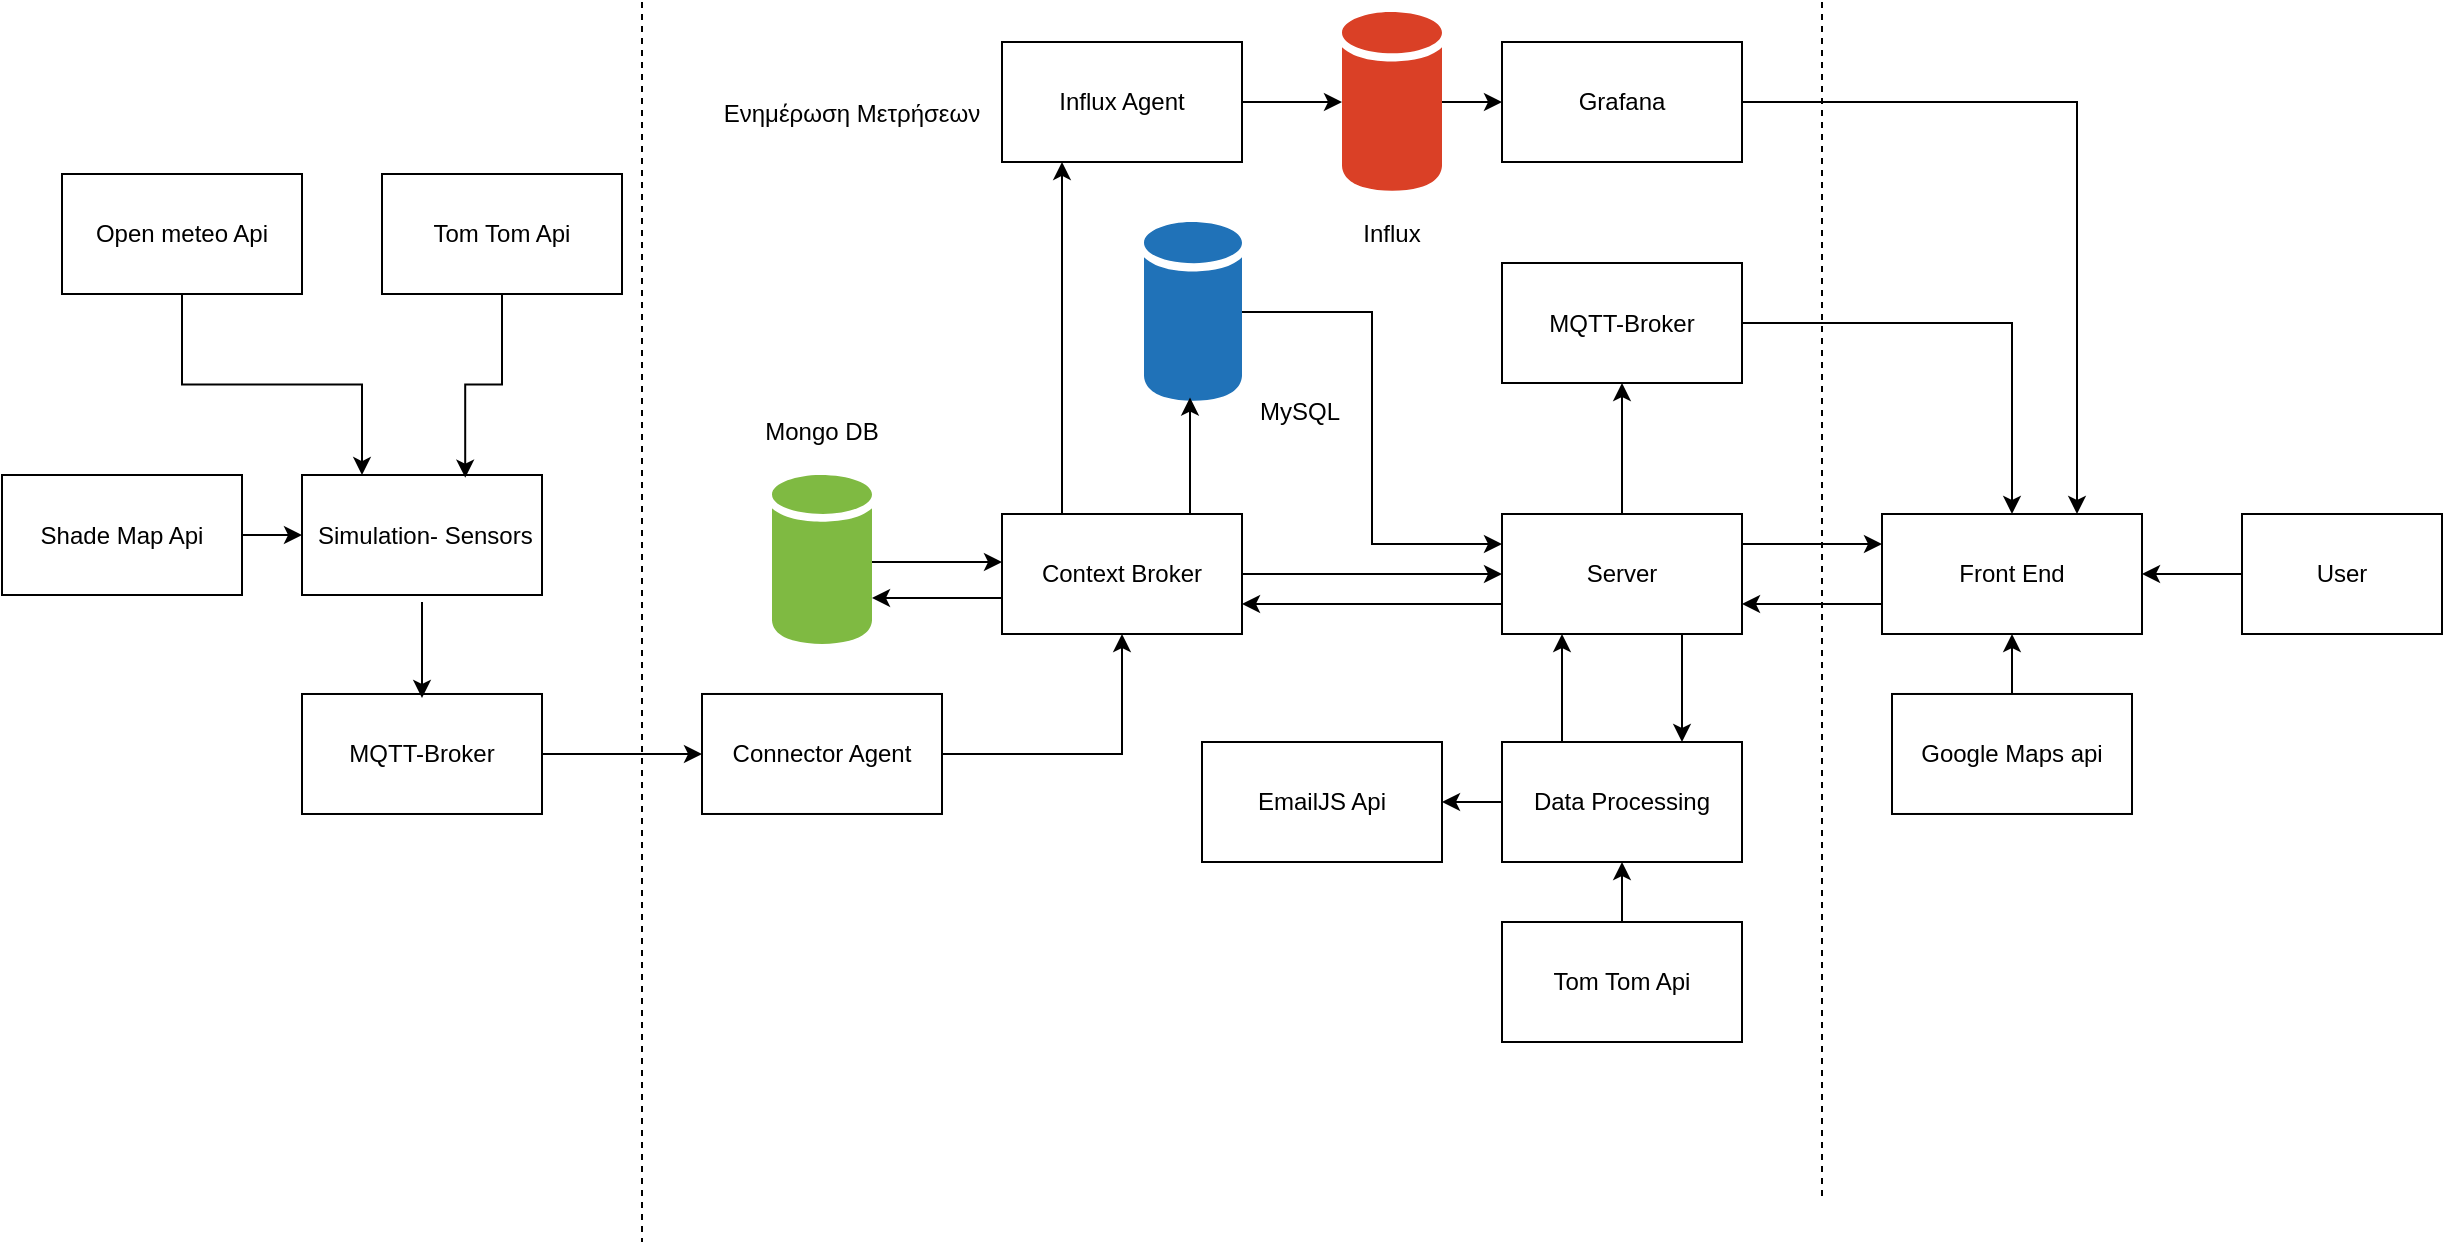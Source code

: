 <mxfile version="26.0.13">
  <diagram name="Σελίδα-1" id="i7qNrUpRXzwxiMrxnKOg">
    <mxGraphModel dx="1268" dy="593" grid="1" gridSize="10" guides="1" tooltips="1" connect="1" arrows="1" fold="1" page="1" pageScale="1" pageWidth="827" pageHeight="1169" math="0" shadow="0">
      <root>
        <mxCell id="0" />
        <mxCell id="1" parent="0" />
        <mxCell id="HlTSLUwso9jIvX0Uofq5-33" value="" style="edgeStyle=orthogonalEdgeStyle;rounded=0;orthogonalLoop=1;jettySize=auto;html=1;" parent="1" source="NFW7nQOXXXlPpSmHHsXy-2" target="tZUy_Ip7p2qumZ7Wz-Hu-6" edge="1">
          <mxGeometry relative="1" as="geometry" />
        </mxCell>
        <mxCell id="NFW7nQOXXXlPpSmHHsXy-2" value="MQTT-Broker" style="rounded=0;whiteSpace=wrap;html=1;" parent="1" vertex="1">
          <mxGeometry x="150" y="345.995" width="120" height="60" as="geometry" />
        </mxCell>
        <mxCell id="Z936jGtDY5OHD1fKAw9_-10" style="edgeStyle=orthogonalEdgeStyle;rounded=0;orthogonalLoop=1;jettySize=auto;html=1;exitX=1;exitY=0.5;exitDx=0;exitDy=0;entryX=0.75;entryY=0;entryDx=0;entryDy=0;" parent="1" source="NFW7nQOXXXlPpSmHHsXy-4" target="NFW7nQOXXXlPpSmHHsXy-8" edge="1">
          <mxGeometry relative="1" as="geometry" />
        </mxCell>
        <mxCell id="NFW7nQOXXXlPpSmHHsXy-4" value="Grafana" style="rounded=0;whiteSpace=wrap;html=1;" parent="1" vertex="1">
          <mxGeometry x="750" y="20" width="120" height="60" as="geometry" />
        </mxCell>
        <mxCell id="HlTSLUwso9jIvX0Uofq5-45" value="" style="edgeStyle=orthogonalEdgeStyle;rounded=0;orthogonalLoop=1;jettySize=auto;html=1;" parent="1" edge="1">
          <mxGeometry relative="1" as="geometry">
            <mxPoint x="500" y="298" as="sourcePoint" />
            <mxPoint x="435" y="298" as="targetPoint" />
          </mxGeometry>
        </mxCell>
        <mxCell id="Z936jGtDY5OHD1fKAw9_-9" style="edgeStyle=orthogonalEdgeStyle;rounded=0;orthogonalLoop=1;jettySize=auto;html=1;exitX=0.25;exitY=0;exitDx=0;exitDy=0;entryX=0.25;entryY=1;entryDx=0;entryDy=0;" parent="1" source="NFW7nQOXXXlPpSmHHsXy-5" target="HlTSLUwso9jIvX0Uofq5-3" edge="1">
          <mxGeometry relative="1" as="geometry" />
        </mxCell>
        <mxCell id="Z936jGtDY5OHD1fKAw9_-13" style="edgeStyle=orthogonalEdgeStyle;rounded=0;orthogonalLoop=1;jettySize=auto;html=1;exitX=1;exitY=0.5;exitDx=0;exitDy=0;entryX=0;entryY=0.5;entryDx=0;entryDy=0;" parent="1" source="NFW7nQOXXXlPpSmHHsXy-5" target="NFW7nQOXXXlPpSmHHsXy-6" edge="1">
          <mxGeometry relative="1" as="geometry" />
        </mxCell>
        <mxCell id="NFW7nQOXXXlPpSmHHsXy-5" value="Context Broker" style="rounded=0;whiteSpace=wrap;html=1;" parent="1" vertex="1">
          <mxGeometry x="500" y="256" width="120" height="60" as="geometry" />
        </mxCell>
        <mxCell id="HlTSLUwso9jIvX0Uofq5-60" style="edgeStyle=orthogonalEdgeStyle;rounded=0;orthogonalLoop=1;jettySize=auto;html=1;exitX=0.75;exitY=1;exitDx=0;exitDy=0;entryX=0.75;entryY=0;entryDx=0;entryDy=0;" parent="1" source="NFW7nQOXXXlPpSmHHsXy-6" target="HlTSLUwso9jIvX0Uofq5-7" edge="1">
          <mxGeometry relative="1" as="geometry" />
        </mxCell>
        <mxCell id="HlTSLUwso9jIvX0Uofq5-66" style="edgeStyle=orthogonalEdgeStyle;rounded=0;orthogonalLoop=1;jettySize=auto;html=1;exitX=0.5;exitY=0;exitDx=0;exitDy=0;" parent="1" source="NFW7nQOXXXlPpSmHHsXy-6" edge="1">
          <mxGeometry relative="1" as="geometry">
            <mxPoint x="810" y="255.857" as="targetPoint" />
          </mxGeometry>
        </mxCell>
        <mxCell id="HlTSLUwso9jIvX0Uofq5-67" value="" style="edgeStyle=orthogonalEdgeStyle;rounded=0;orthogonalLoop=1;jettySize=auto;html=1;" parent="1" source="NFW7nQOXXXlPpSmHHsXy-6" target="HlTSLUwso9jIvX0Uofq5-10" edge="1">
          <mxGeometry relative="1" as="geometry" />
        </mxCell>
        <mxCell id="HlTSLUwso9jIvX0Uofq5-71" style="edgeStyle=orthogonalEdgeStyle;rounded=0;orthogonalLoop=1;jettySize=auto;html=1;exitX=1;exitY=0.25;exitDx=0;exitDy=0;entryX=0;entryY=0.25;entryDx=0;entryDy=0;" parent="1" source="NFW7nQOXXXlPpSmHHsXy-6" target="NFW7nQOXXXlPpSmHHsXy-8" edge="1">
          <mxGeometry relative="1" as="geometry" />
        </mxCell>
        <mxCell id="Z936jGtDY5OHD1fKAw9_-14" style="edgeStyle=orthogonalEdgeStyle;rounded=0;orthogonalLoop=1;jettySize=auto;html=1;exitX=0;exitY=0.75;exitDx=0;exitDy=0;entryX=1;entryY=0.75;entryDx=0;entryDy=0;" parent="1" source="NFW7nQOXXXlPpSmHHsXy-6" target="NFW7nQOXXXlPpSmHHsXy-5" edge="1">
          <mxGeometry relative="1" as="geometry" />
        </mxCell>
        <mxCell id="NFW7nQOXXXlPpSmHHsXy-6" value="Server" style="rounded=0;whiteSpace=wrap;html=1;" parent="1" vertex="1">
          <mxGeometry x="750" y="256" width="120" height="60" as="geometry" />
        </mxCell>
        <mxCell id="HlTSLUwso9jIvX0Uofq5-72" style="edgeStyle=orthogonalEdgeStyle;rounded=0;orthogonalLoop=1;jettySize=auto;html=1;exitX=0;exitY=0.75;exitDx=0;exitDy=0;entryX=1;entryY=0.75;entryDx=0;entryDy=0;" parent="1" source="NFW7nQOXXXlPpSmHHsXy-8" target="NFW7nQOXXXlPpSmHHsXy-6" edge="1">
          <mxGeometry relative="1" as="geometry" />
        </mxCell>
        <mxCell id="NFW7nQOXXXlPpSmHHsXy-8" value="Front End" style="rounded=0;whiteSpace=wrap;html=1;" parent="1" vertex="1">
          <mxGeometry x="940" y="256" width="130" height="60" as="geometry" />
        </mxCell>
        <mxCell id="NFW7nQOXXXlPpSmHHsXy-18" value="&lt;div&gt;Ενημέρωση Μετρήσεων&lt;/div&gt;" style="text;html=1;align=center;verticalAlign=middle;whiteSpace=wrap;rounded=0;" parent="1" vertex="1">
          <mxGeometry x="340" y="41.25" width="170" height="30" as="geometry" />
        </mxCell>
        <mxCell id="tZUy_Ip7p2qumZ7Wz-Hu-5" value="&amp;nbsp;Simulation- Sensors" style="rounded=0;whiteSpace=wrap;html=1;" parent="1" vertex="1">
          <mxGeometry x="150" y="236.502" width="120" height="60" as="geometry" />
        </mxCell>
        <mxCell id="HlTSLUwso9jIvX0Uofq5-34" style="edgeStyle=orthogonalEdgeStyle;rounded=0;orthogonalLoop=1;jettySize=auto;html=1;exitX=1;exitY=0.5;exitDx=0;exitDy=0;entryX=0.5;entryY=1;entryDx=0;entryDy=0;" parent="1" source="tZUy_Ip7p2qumZ7Wz-Hu-6" target="NFW7nQOXXXlPpSmHHsXy-5" edge="1">
          <mxGeometry relative="1" as="geometry" />
        </mxCell>
        <mxCell id="tZUy_Ip7p2qumZ7Wz-Hu-6" value="Connector Agent" style="rounded=0;whiteSpace=wrap;html=1;" parent="1" vertex="1">
          <mxGeometry x="350" y="345.99" width="120" height="60" as="geometry" />
        </mxCell>
        <mxCell id="Z936jGtDY5OHD1fKAw9_-15" style="edgeStyle=orthogonalEdgeStyle;rounded=0;orthogonalLoop=1;jettySize=auto;html=1;exitX=0.5;exitY=0;exitDx=0;exitDy=0;entryX=0.5;entryY=1;entryDx=0;entryDy=0;" parent="1" source="tZUy_Ip7p2qumZ7Wz-Hu-20" target="NFW7nQOXXXlPpSmHHsXy-8" edge="1">
          <mxGeometry relative="1" as="geometry" />
        </mxCell>
        <mxCell id="tZUy_Ip7p2qumZ7Wz-Hu-20" value="Google Maps api" style="rounded=0;whiteSpace=wrap;html=1;" parent="1" vertex="1">
          <mxGeometry x="945" y="345.99" width="120" height="60" as="geometry" />
        </mxCell>
        <mxCell id="luszvrBlaaxF_lcdLk_Y-6" style="edgeStyle=orthogonalEdgeStyle;rounded=0;orthogonalLoop=1;jettySize=auto;html=1;exitX=0.5;exitY=1;exitDx=0;exitDy=0;entryX=0.25;entryY=0;entryDx=0;entryDy=0;" edge="1" parent="1" source="tZUy_Ip7p2qumZ7Wz-Hu-23" target="tZUy_Ip7p2qumZ7Wz-Hu-5">
          <mxGeometry relative="1" as="geometry" />
        </mxCell>
        <mxCell id="tZUy_Ip7p2qumZ7Wz-Hu-23" value="Open meteo Api" style="rounded=0;whiteSpace=wrap;html=1;" parent="1" vertex="1">
          <mxGeometry x="30" y="86.002" width="120" height="60" as="geometry" />
        </mxCell>
        <mxCell id="HlTSLUwso9jIvX0Uofq5-70" value="" style="edgeStyle=orthogonalEdgeStyle;rounded=0;orthogonalLoop=1;jettySize=auto;html=1;" parent="1" source="tZUy_Ip7p2qumZ7Wz-Hu-34" target="NFW7nQOXXXlPpSmHHsXy-8" edge="1">
          <mxGeometry relative="1" as="geometry" />
        </mxCell>
        <mxCell id="tZUy_Ip7p2qumZ7Wz-Hu-34" value="User" style="rounded=0;whiteSpace=wrap;html=1;" parent="1" vertex="1">
          <mxGeometry x="1120" y="256" width="100" height="60" as="geometry" />
        </mxCell>
        <mxCell id="HlTSLUwso9jIvX0Uofq5-42" value="" style="edgeStyle=orthogonalEdgeStyle;rounded=0;orthogonalLoop=1;jettySize=auto;html=1;" parent="1" source="HlTSLUwso9jIvX0Uofq5-3" target="HlTSLUwso9jIvX0Uofq5-41" edge="1">
          <mxGeometry relative="1" as="geometry" />
        </mxCell>
        <mxCell id="HlTSLUwso9jIvX0Uofq5-3" value="Influx Agent" style="rounded=0;whiteSpace=wrap;html=1;" parent="1" vertex="1">
          <mxGeometry x="500" y="19.999" width="120" height="60" as="geometry" />
        </mxCell>
        <mxCell id="HlTSLUwso9jIvX0Uofq5-59" style="edgeStyle=orthogonalEdgeStyle;rounded=0;orthogonalLoop=1;jettySize=auto;html=1;exitX=0.25;exitY=0;exitDx=0;exitDy=0;entryX=0.25;entryY=1;entryDx=0;entryDy=0;" parent="1" source="HlTSLUwso9jIvX0Uofq5-7" target="NFW7nQOXXXlPpSmHHsXy-6" edge="1">
          <mxGeometry relative="1" as="geometry" />
        </mxCell>
        <mxCell id="Z936jGtDY5OHD1fKAw9_-19" value="" style="edgeStyle=orthogonalEdgeStyle;rounded=0;orthogonalLoop=1;jettySize=auto;html=1;" parent="1" source="HlTSLUwso9jIvX0Uofq5-7" target="Z936jGtDY5OHD1fKAw9_-17" edge="1">
          <mxGeometry relative="1" as="geometry" />
        </mxCell>
        <mxCell id="HlTSLUwso9jIvX0Uofq5-7" value="Data Processing" style="rounded=0;whiteSpace=wrap;html=1;" parent="1" vertex="1">
          <mxGeometry x="750" y="370" width="120" height="60" as="geometry" />
        </mxCell>
        <mxCell id="HlTSLUwso9jIvX0Uofq5-68" style="edgeStyle=orthogonalEdgeStyle;rounded=0;orthogonalLoop=1;jettySize=auto;html=1;exitX=1;exitY=0.5;exitDx=0;exitDy=0;entryX=0.5;entryY=0;entryDx=0;entryDy=0;" parent="1" source="HlTSLUwso9jIvX0Uofq5-10" target="NFW7nQOXXXlPpSmHHsXy-8" edge="1">
          <mxGeometry relative="1" as="geometry" />
        </mxCell>
        <mxCell id="HlTSLUwso9jIvX0Uofq5-10" value="MQTT-Broker" style="rounded=0;whiteSpace=wrap;html=1;" parent="1" vertex="1">
          <mxGeometry x="750" y="130.5" width="120" height="60" as="geometry" />
        </mxCell>
        <mxCell id="HlTSLUwso9jIvX0Uofq5-46" value="" style="edgeStyle=orthogonalEdgeStyle;rounded=0;orthogonalLoop=1;jettySize=auto;html=1;" parent="1" edge="1">
          <mxGeometry relative="1" as="geometry">
            <mxPoint x="435" y="280" as="sourcePoint" />
            <mxPoint x="500" y="280" as="targetPoint" />
          </mxGeometry>
        </mxCell>
        <mxCell id="HlTSLUwso9jIvX0Uofq5-35" value="" style="sketch=0;shadow=0;dashed=0;html=1;strokeColor=none;labelPosition=center;verticalLabelPosition=bottom;verticalAlign=top;outlineConnect=0;align=center;shape=mxgraph.office.databases.database;fillColor=#7FBA42;" parent="1" vertex="1">
          <mxGeometry x="385" y="236.5" width="50" height="85" as="geometry" />
        </mxCell>
        <mxCell id="HlTSLUwso9jIvX0Uofq5-38" value="Mongo DB" style="text;html=1;align=center;verticalAlign=middle;whiteSpace=wrap;rounded=0;" parent="1" vertex="1">
          <mxGeometry x="380" y="200" width="60" height="30" as="geometry" />
        </mxCell>
        <mxCell id="HlTSLUwso9jIvX0Uofq5-63" value="" style="edgeStyle=orthogonalEdgeStyle;rounded=0;orthogonalLoop=1;jettySize=auto;html=1;" parent="1" source="HlTSLUwso9jIvX0Uofq5-41" target="NFW7nQOXXXlPpSmHHsXy-4" edge="1">
          <mxGeometry relative="1" as="geometry" />
        </mxCell>
        <mxCell id="HlTSLUwso9jIvX0Uofq5-41" value="" style="sketch=0;shadow=0;dashed=0;html=1;strokeColor=none;labelPosition=center;verticalLabelPosition=bottom;verticalAlign=top;outlineConnect=0;align=center;shape=mxgraph.office.databases.database;fillColor=#DA4026;" parent="1" vertex="1">
          <mxGeometry x="670" y="5" width="50" height="90" as="geometry" />
        </mxCell>
        <mxCell id="HlTSLUwso9jIvX0Uofq5-43" value="Influx" style="text;html=1;align=center;verticalAlign=middle;whiteSpace=wrap;rounded=0;" parent="1" vertex="1">
          <mxGeometry x="665" y="101" width="60" height="30" as="geometry" />
        </mxCell>
        <mxCell id="Z936jGtDY5OHD1fKAw9_-11" style="edgeStyle=orthogonalEdgeStyle;rounded=0;orthogonalLoop=1;jettySize=auto;html=1;entryX=0;entryY=0.25;entryDx=0;entryDy=0;" parent="1" source="HlTSLUwso9jIvX0Uofq5-47" target="NFW7nQOXXXlPpSmHHsXy-6" edge="1">
          <mxGeometry relative="1" as="geometry" />
        </mxCell>
        <mxCell id="HlTSLUwso9jIvX0Uofq5-47" value="" style="sketch=0;shadow=0;dashed=0;html=1;strokeColor=none;labelPosition=center;verticalLabelPosition=bottom;verticalAlign=top;outlineConnect=0;align=center;shape=mxgraph.office.databases.database;fillColor=#2072B8;" parent="1" vertex="1">
          <mxGeometry x="571" y="110" width="49" height="90" as="geometry" />
        </mxCell>
        <mxCell id="HlTSLUwso9jIvX0Uofq5-49" value="MySQL" style="text;html=1;align=center;verticalAlign=middle;whiteSpace=wrap;rounded=0;" parent="1" vertex="1">
          <mxGeometry x="619" y="190" width="60" height="30" as="geometry" />
        </mxCell>
        <mxCell id="HlTSLUwso9jIvX0Uofq5-64" value="" style="endArrow=none;dashed=1;html=1;rounded=0;" parent="1" edge="1">
          <mxGeometry width="50" height="50" relative="1" as="geometry">
            <mxPoint x="320" as="sourcePoint" />
            <mxPoint x="320" y="620" as="targetPoint" />
          </mxGeometry>
        </mxCell>
        <mxCell id="HlTSLUwso9jIvX0Uofq5-65" value="" style="endArrow=none;dashed=1;html=1;rounded=0;" parent="1" edge="1">
          <mxGeometry width="50" height="50" relative="1" as="geometry">
            <mxPoint x="910" as="sourcePoint" />
            <mxPoint x="910" y="600" as="targetPoint" />
          </mxGeometry>
        </mxCell>
        <mxCell id="Z936jGtDY5OHD1fKAw9_-1" value="Tom Tom Api" style="rounded=0;whiteSpace=wrap;html=1;" parent="1" vertex="1">
          <mxGeometry x="190" y="86.002" width="120" height="60" as="geometry" />
        </mxCell>
        <mxCell id="Z936jGtDY5OHD1fKAw9_-6" value="" style="endArrow=classic;html=1;rounded=0;" parent="1" edge="1">
          <mxGeometry width="50" height="50" relative="1" as="geometry">
            <mxPoint x="594" y="256" as="sourcePoint" />
            <mxPoint x="594" y="197.75" as="targetPoint" />
          </mxGeometry>
        </mxCell>
        <mxCell id="Z936jGtDY5OHD1fKAw9_-18" value="" style="edgeStyle=orthogonalEdgeStyle;rounded=0;orthogonalLoop=1;jettySize=auto;html=1;" parent="1" source="Z936jGtDY5OHD1fKAw9_-16" target="HlTSLUwso9jIvX0Uofq5-7" edge="1">
          <mxGeometry relative="1" as="geometry" />
        </mxCell>
        <mxCell id="Z936jGtDY5OHD1fKAw9_-16" value="Tom Tom Api" style="rounded=0;whiteSpace=wrap;html=1;" parent="1" vertex="1">
          <mxGeometry x="750" y="460" width="120" height="60" as="geometry" />
        </mxCell>
        <mxCell id="Z936jGtDY5OHD1fKAw9_-17" value="EmailJS Api" style="rounded=0;whiteSpace=wrap;html=1;" parent="1" vertex="1">
          <mxGeometry x="600" y="370" width="120" height="60" as="geometry" />
        </mxCell>
        <mxCell id="_zL6bIKclDKSYY2EjrZ9-3" style="edgeStyle=orthogonalEdgeStyle;rounded=0;orthogonalLoop=1;jettySize=auto;html=1;exitX=0.5;exitY=1;exitDx=0;exitDy=0;entryX=0.68;entryY=0.022;entryDx=0;entryDy=0;entryPerimeter=0;" parent="1" source="Z936jGtDY5OHD1fKAw9_-1" target="tZUy_Ip7p2qumZ7Wz-Hu-5" edge="1">
          <mxGeometry relative="1" as="geometry" />
        </mxCell>
        <mxCell id="luszvrBlaaxF_lcdLk_Y-2" style="edgeStyle=orthogonalEdgeStyle;rounded=0;orthogonalLoop=1;jettySize=auto;html=1;entryX=0.68;entryY=0.022;entryDx=0;entryDy=0;entryPerimeter=0;" edge="1" parent="1">
          <mxGeometry relative="1" as="geometry">
            <mxPoint x="210" y="300" as="sourcePoint" />
            <mxPoint x="210" y="348" as="targetPoint" />
          </mxGeometry>
        </mxCell>
        <mxCell id="luszvrBlaaxF_lcdLk_Y-4" value="" style="edgeStyle=orthogonalEdgeStyle;rounded=0;orthogonalLoop=1;jettySize=auto;html=1;" edge="1" parent="1" source="luszvrBlaaxF_lcdLk_Y-3" target="tZUy_Ip7p2qumZ7Wz-Hu-5">
          <mxGeometry relative="1" as="geometry" />
        </mxCell>
        <mxCell id="luszvrBlaaxF_lcdLk_Y-3" value="Shade Map Api" style="rounded=0;whiteSpace=wrap;html=1;" vertex="1" parent="1">
          <mxGeometry y="236.502" width="120" height="60" as="geometry" />
        </mxCell>
      </root>
    </mxGraphModel>
  </diagram>
</mxfile>
